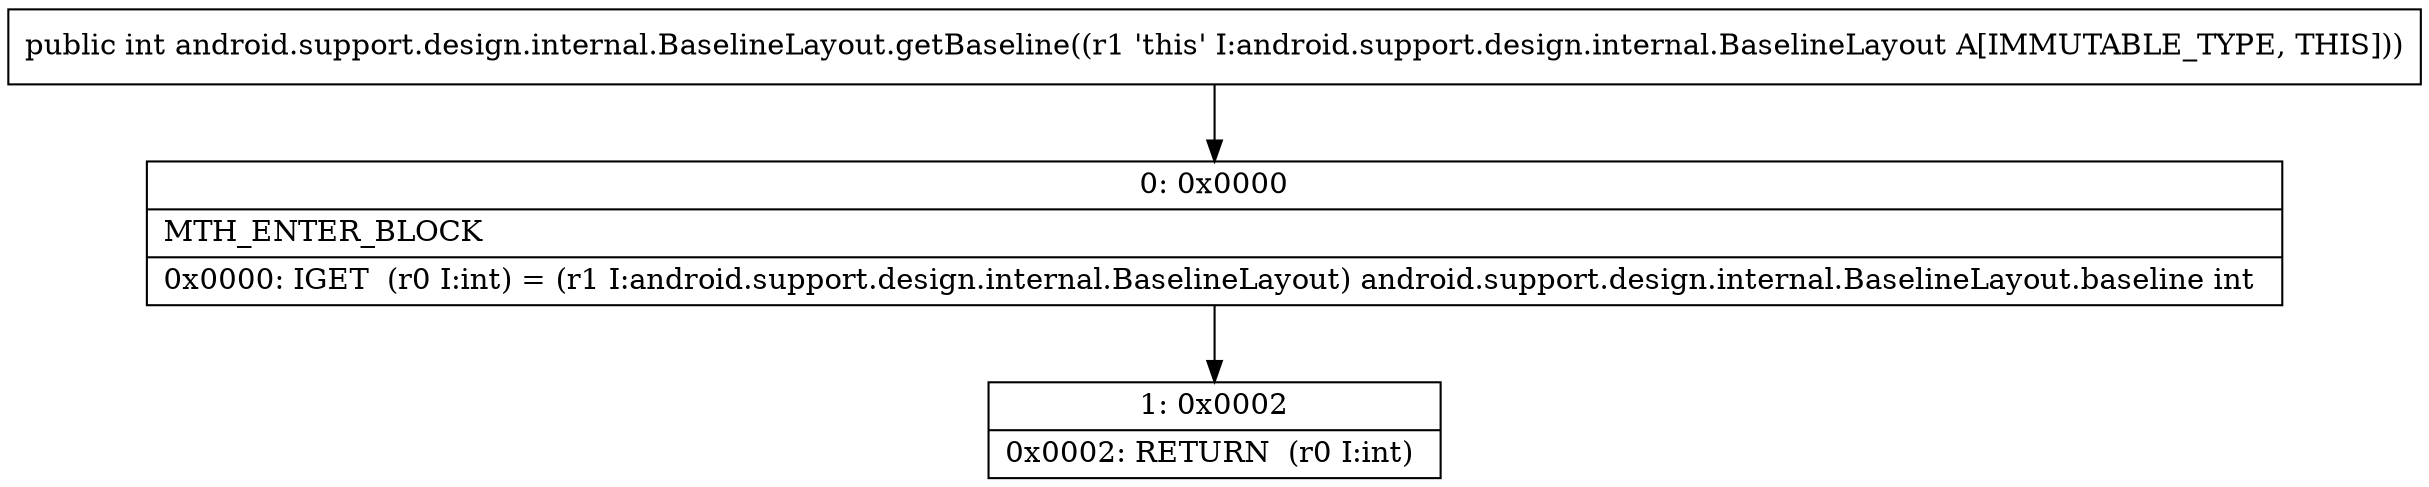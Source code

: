 digraph "CFG forandroid.support.design.internal.BaselineLayout.getBaseline()I" {
Node_0 [shape=record,label="{0\:\ 0x0000|MTH_ENTER_BLOCK\l|0x0000: IGET  (r0 I:int) = (r1 I:android.support.design.internal.BaselineLayout) android.support.design.internal.BaselineLayout.baseline int \l}"];
Node_1 [shape=record,label="{1\:\ 0x0002|0x0002: RETURN  (r0 I:int) \l}"];
MethodNode[shape=record,label="{public int android.support.design.internal.BaselineLayout.getBaseline((r1 'this' I:android.support.design.internal.BaselineLayout A[IMMUTABLE_TYPE, THIS])) }"];
MethodNode -> Node_0;
Node_0 -> Node_1;
}

